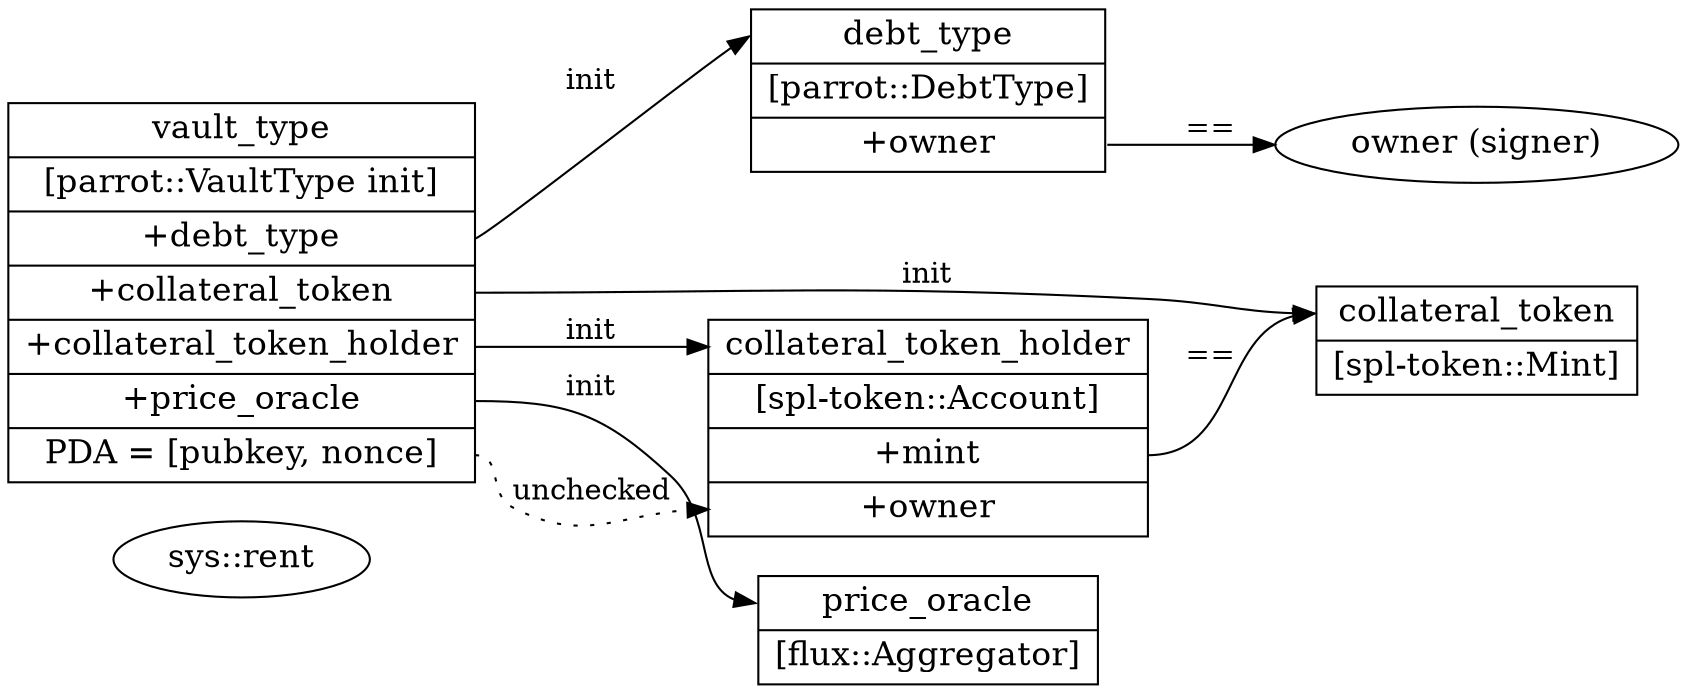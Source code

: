 digraph parrot_accounts{
    graph [rankdir = "LR"];
    node [fontsize = "16"shape = "ellipse"];
    edge [];


// --accounts

    "sys::rent" [
    ]

    "debt_type" [
        label = "<f0> debt_type |
        [parrot::DebtType] |
        <owner> +owner
        "
        shape = "record"
    ]

    "vault_type" [
        label = "<f0> vault_type |
        [parrot::VaultType init] |
        <debt_type> +debt_type |
        <collateral_token> +collateral_token |
        <collateral_token_holder> +collateral_token_holder |
        <price_oracle> +price_oracle |
        <pda> PDA = [pubkey, nonce]
        "
        shape = "record"
    ]

    "collateral_token" [
        label = "<f0> collateral_token |
        [spl-token::Mint]
        "
        shape = "record"
    ]

    "collateral_token_holder" [
        label = "<f0> collateral_token_holder |
        [spl-token::Account] |
        <mint>+mint |
        <owner>+owner
        "
        shape = "record"
    ]

    "price_oracle" [
        label = "<f0> price_oracle |
        [flux::Aggregator]"
        shape = "record"
    ]

    "owner" [
        label = "owner (signer)"
    ]


// --account relations

    debt_type:owner -> owner [label="=="]

    vault_type:debt_type -> debt_type:f0 [label="init"]
    vault_type:collateral_token -> collateral_token:f0 [label="init"]
    vault_type:collateral_token_holder -> collateral_token_holder:f0 [label="init"]
    vault_type:price_oracle -> price_oracle:f0 [label="init"]
    vault_type:pda -> collateral_token_holder:owner [style="dotted" label="unchecked"]

    collateral_token_holder:mint -> collateral_token:f0 [label="=="]

    // debt_type:interests_holder -> interests_holder:f0 [label="init"]
    // debt_type:debt_originator -> debt_originator:f0 [label="init"]
    // debt_type:debt_token -> debt_token:f0 [label="init"]

    // debt_token:f0 -> debt_originator:mint [label="=="]
    // debt_token:f0 -> interests_holder:mint [label="=="]

    // debt_type:pda -> debt_originator:owner [style="dotted" label="unchecked"]
}